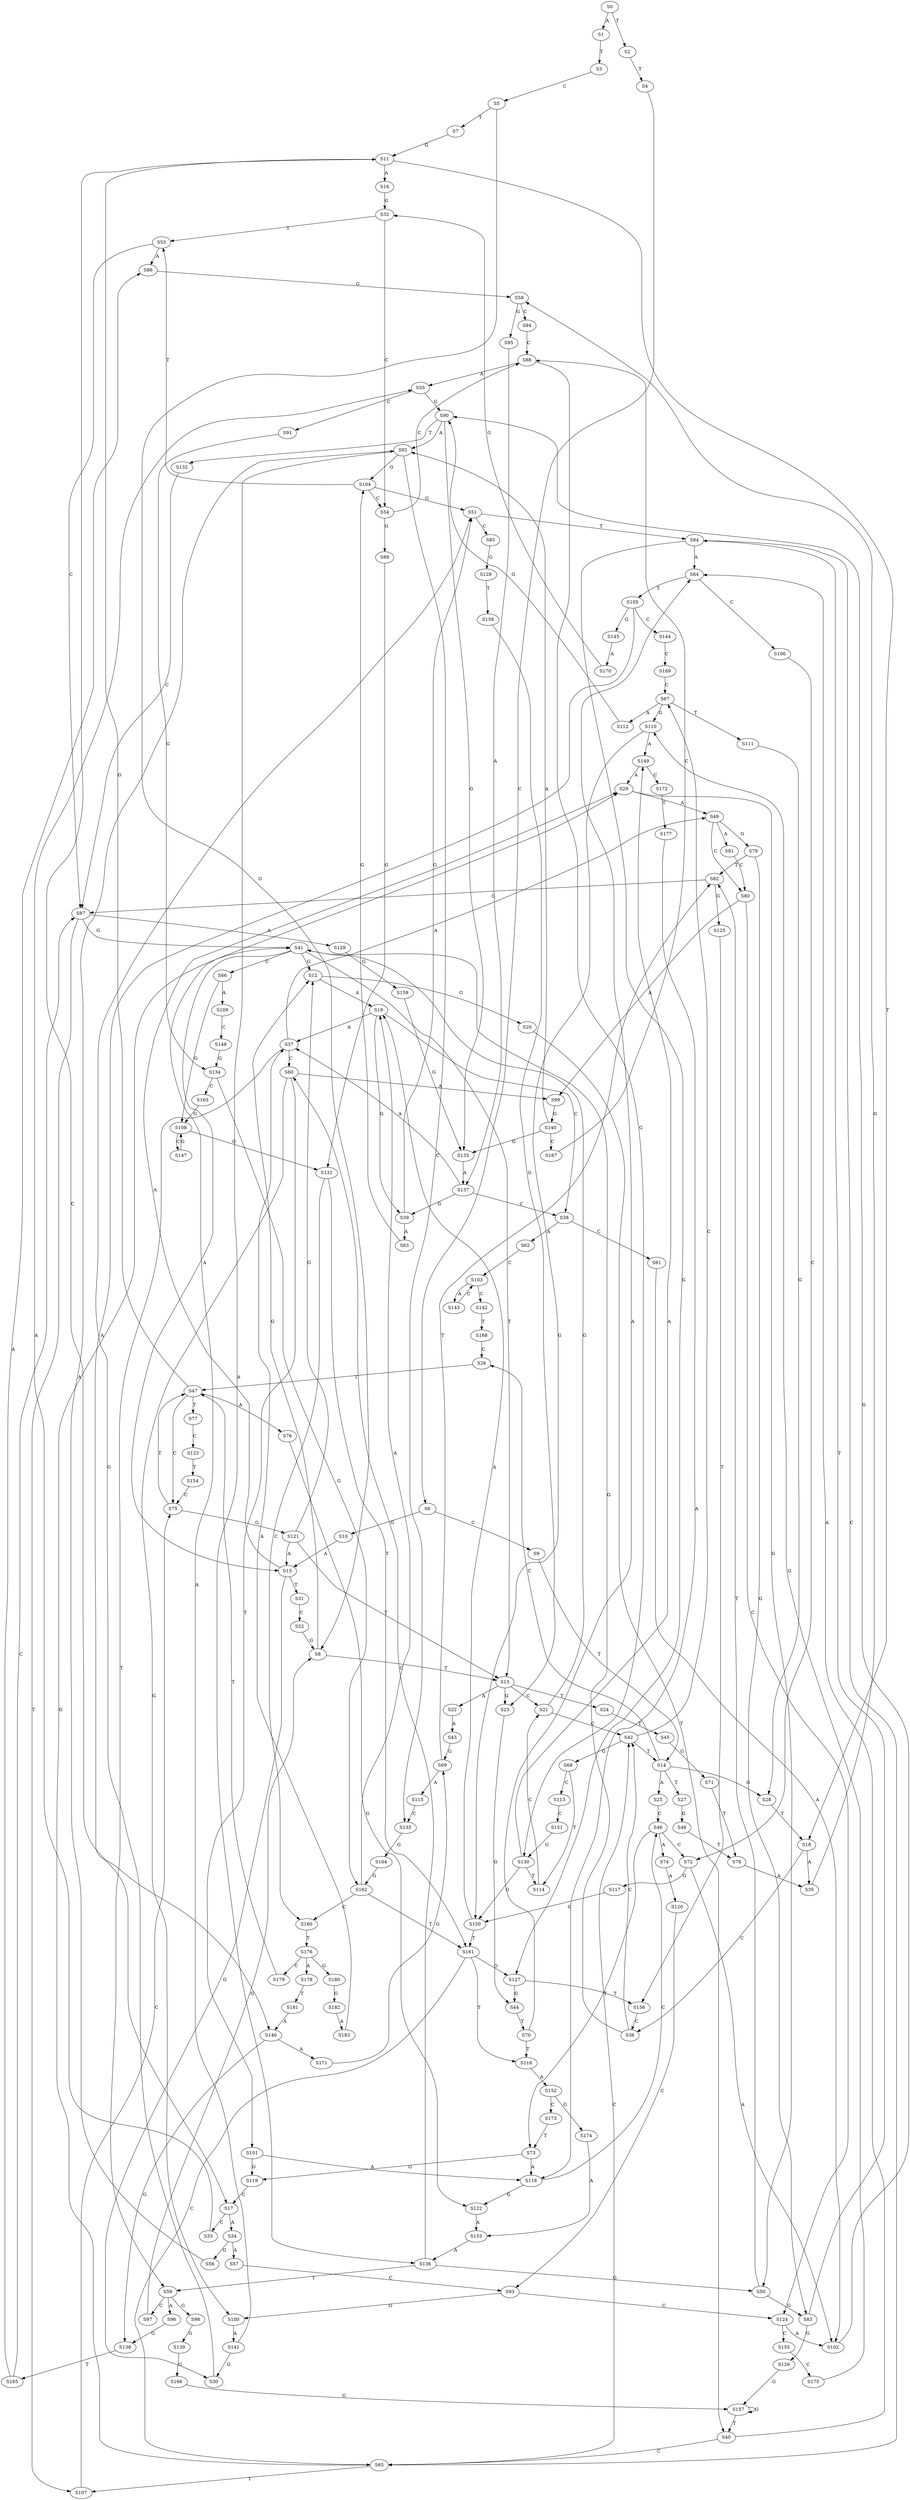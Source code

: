 strict digraph  {
	S0 -> S1 [ label = A ];
	S0 -> S2 [ label = T ];
	S1 -> S3 [ label = T ];
	S2 -> S4 [ label = T ];
	S3 -> S5 [ label = C ];
	S4 -> S6 [ label = C ];
	S5 -> S7 [ label = T ];
	S5 -> S8 [ label = G ];
	S6 -> S9 [ label = C ];
	S6 -> S10 [ label = G ];
	S7 -> S11 [ label = G ];
	S8 -> S12 [ label = G ];
	S8 -> S13 [ label = T ];
	S9 -> S14 [ label = T ];
	S10 -> S15 [ label = A ];
	S11 -> S16 [ label = A ];
	S11 -> S17 [ label = C ];
	S11 -> S18 [ label = T ];
	S12 -> S19 [ label = A ];
	S12 -> S20 [ label = G ];
	S13 -> S21 [ label = C ];
	S13 -> S22 [ label = A ];
	S13 -> S23 [ label = G ];
	S13 -> S24 [ label = T ];
	S14 -> S25 [ label = A ];
	S14 -> S26 [ label = C ];
	S14 -> S27 [ label = T ];
	S14 -> S28 [ label = G ];
	S15 -> S29 [ label = A ];
	S15 -> S30 [ label = G ];
	S15 -> S31 [ label = T ];
	S16 -> S32 [ label = G ];
	S17 -> S33 [ label = C ];
	S17 -> S34 [ label = A ];
	S18 -> S35 [ label = A ];
	S18 -> S36 [ label = C ];
	S19 -> S37 [ label = A ];
	S19 -> S38 [ label = C ];
	S19 -> S39 [ label = G ];
	S20 -> S40 [ label = T ];
	S21 -> S41 [ label = G ];
	S21 -> S42 [ label = C ];
	S22 -> S43 [ label = A ];
	S23 -> S44 [ label = G ];
	S24 -> S45 [ label = T ];
	S25 -> S46 [ label = C ];
	S26 -> S47 [ label = T ];
	S27 -> S48 [ label = G ];
	S28 -> S18 [ label = T ];
	S29 -> S49 [ label = A ];
	S29 -> S50 [ label = G ];
	S30 -> S51 [ label = G ];
	S31 -> S52 [ label = C ];
	S32 -> S53 [ label = T ];
	S32 -> S54 [ label = C ];
	S33 -> S55 [ label = A ];
	S34 -> S56 [ label = G ];
	S34 -> S57 [ label = A ];
	S35 -> S58 [ label = G ];
	S36 -> S41 [ label = G ];
	S36 -> S42 [ label = C ];
	S37 -> S59 [ label = T ];
	S37 -> S60 [ label = C ];
	S37 -> S49 [ label = A ];
	S38 -> S61 [ label = C ];
	S38 -> S62 [ label = A ];
	S39 -> S63 [ label = A ];
	S39 -> S51 [ label = G ];
	S40 -> S64 [ label = A ];
	S40 -> S65 [ label = C ];
	S41 -> S12 [ label = G ];
	S41 -> S13 [ label = T ];
	S41 -> S66 [ label = C ];
	S41 -> S15 [ label = A ];
	S42 -> S14 [ label = T ];
	S42 -> S67 [ label = C ];
	S42 -> S68 [ label = G ];
	S43 -> S69 [ label = G ];
	S44 -> S70 [ label = T ];
	S45 -> S71 [ label = G ];
	S46 -> S72 [ label = C ];
	S46 -> S73 [ label = T ];
	S46 -> S74 [ label = A ];
	S47 -> S11 [ label = G ];
	S47 -> S75 [ label = C ];
	S47 -> S76 [ label = A ];
	S47 -> S77 [ label = T ];
	S48 -> S78 [ label = T ];
	S49 -> S79 [ label = G ];
	S49 -> S80 [ label = C ];
	S49 -> S81 [ label = A ];
	S50 -> S82 [ label = T ];
	S50 -> S83 [ label = G ];
	S51 -> S84 [ label = T ];
	S51 -> S85 [ label = C ];
	S52 -> S8 [ label = G ];
	S53 -> S86 [ label = A ];
	S53 -> S87 [ label = C ];
	S54 -> S88 [ label = C ];
	S54 -> S89 [ label = G ];
	S55 -> S90 [ label = G ];
	S55 -> S91 [ label = C ];
	S56 -> S92 [ label = A ];
	S57 -> S93 [ label = C ];
	S58 -> S94 [ label = C ];
	S58 -> S95 [ label = G ];
	S59 -> S96 [ label = A ];
	S59 -> S97 [ label = C ];
	S59 -> S98 [ label = G ];
	S60 -> S99 [ label = A ];
	S60 -> S100 [ label = G ];
	S60 -> S101 [ label = T ];
	S61 -> S102 [ label = A ];
	S62 -> S103 [ label = C ];
	S63 -> S104 [ label = G ];
	S64 -> S105 [ label = T ];
	S64 -> S106 [ label = C ];
	S65 -> S42 [ label = C ];
	S65 -> S41 [ label = G ];
	S65 -> S107 [ label = T ];
	S66 -> S108 [ label = G ];
	S66 -> S109 [ label = A ];
	S67 -> S110 [ label = G ];
	S67 -> S111 [ label = T ];
	S67 -> S112 [ label = A ];
	S68 -> S113 [ label = C ];
	S68 -> S114 [ label = T ];
	S69 -> S115 [ label = A ];
	S69 -> S82 [ label = T ];
	S70 -> S64 [ label = A ];
	S70 -> S116 [ label = T ];
	S71 -> S78 [ label = T ];
	S72 -> S102 [ label = A ];
	S72 -> S117 [ label = G ];
	S73 -> S118 [ label = A ];
	S73 -> S119 [ label = G ];
	S74 -> S120 [ label = A ];
	S75 -> S47 [ label = T ];
	S75 -> S121 [ label = G ];
	S76 -> S122 [ label = G ];
	S77 -> S123 [ label = C ];
	S78 -> S35 [ label = A ];
	S79 -> S82 [ label = T ];
	S79 -> S83 [ label = G ];
	S80 -> S124 [ label = C ];
	S80 -> S99 [ label = A ];
	S81 -> S80 [ label = C ];
	S82 -> S125 [ label = G ];
	S82 -> S87 [ label = C ];
	S83 -> S126 [ label = G ];
	S83 -> S84 [ label = T ];
	S84 -> S127 [ label = G ];
	S84 -> S65 [ label = C ];
	S84 -> S64 [ label = A ];
	S85 -> S128 [ label = G ];
	S86 -> S58 [ label = G ];
	S87 -> S107 [ label = T ];
	S87 -> S41 [ label = G ];
	S87 -> S129 [ label = A ];
	S88 -> S130 [ label = G ];
	S88 -> S55 [ label = A ];
	S89 -> S131 [ label = G ];
	S90 -> S132 [ label = T ];
	S90 -> S133 [ label = G ];
	S90 -> S92 [ label = A ];
	S91 -> S134 [ label = G ];
	S92 -> S135 [ label = C ];
	S92 -> S104 [ label = G ];
	S92 -> S136 [ label = A ];
	S93 -> S124 [ label = C ];
	S93 -> S100 [ label = G ];
	S94 -> S88 [ label = C ];
	S95 -> S137 [ label = A ];
	S96 -> S138 [ label = G ];
	S97 -> S8 [ label = G ];
	S98 -> S139 [ label = G ];
	S99 -> S140 [ label = G ];
	S100 -> S141 [ label = A ];
	S101 -> S119 [ label = G ];
	S101 -> S118 [ label = A ];
	S102 -> S90 [ label = G ];
	S103 -> S142 [ label = C ];
	S103 -> S143 [ label = A ];
	S104 -> S53 [ label = T ];
	S104 -> S54 [ label = C ];
	S104 -> S51 [ label = G ];
	S105 -> S144 [ label = C ];
	S105 -> S145 [ label = G ];
	S105 -> S146 [ label = A ];
	S106 -> S72 [ label = C ];
	S107 -> S75 [ label = C ];
	S108 -> S131 [ label = G ];
	S108 -> S147 [ label = C ];
	S109 -> S148 [ label = C ];
	S110 -> S149 [ label = A ];
	S110 -> S150 [ label = G ];
	S111 -> S28 [ label = G ];
	S112 -> S90 [ label = G ];
	S113 -> S151 [ label = C ];
	S114 -> S21 [ label = C ];
	S115 -> S135 [ label = C ];
	S116 -> S152 [ label = A ];
	S117 -> S150 [ label = G ];
	S118 -> S122 [ label = G ];
	S118 -> S46 [ label = C ];
	S119 -> S17 [ label = C ];
	S120 -> S93 [ label = C ];
	S121 -> S15 [ label = A ];
	S121 -> S12 [ label = G ];
	S121 -> S13 [ label = T ];
	S122 -> S153 [ label = A ];
	S123 -> S154 [ label = T ];
	S124 -> S155 [ label = C ];
	S124 -> S102 [ label = A ];
	S125 -> S156 [ label = T ];
	S126 -> S157 [ label = G ];
	S127 -> S156 [ label = T ];
	S127 -> S44 [ label = G ];
	S128 -> S158 [ label = T ];
	S129 -> S159 [ label = G ];
	S130 -> S149 [ label = A ];
	S130 -> S114 [ label = T ];
	S130 -> S150 [ label = G ];
	S131 -> S160 [ label = C ];
	S131 -> S161 [ label = T ];
	S132 -> S87 [ label = C ];
	S133 -> S137 [ label = A ];
	S134 -> S162 [ label = G ];
	S134 -> S163 [ label = C ];
	S135 -> S164 [ label = G ];
	S136 -> S59 [ label = T ];
	S136 -> S60 [ label = C ];
	S136 -> S50 [ label = G ];
	S137 -> S37 [ label = A ];
	S137 -> S38 [ label = C ];
	S137 -> S39 [ label = G ];
	S138 -> S165 [ label = T ];
	S139 -> S166 [ label = G ];
	S140 -> S133 [ label = G ];
	S140 -> S167 [ label = C ];
	S140 -> S92 [ label = A ];
	S141 -> S30 [ label = G ];
	S141 -> S29 [ label = A ];
	S142 -> S168 [ label = T ];
	S143 -> S103 [ label = C ];
	S144 -> S169 [ label = C ];
	S145 -> S170 [ label = A ];
	S146 -> S138 [ label = G ];
	S146 -> S171 [ label = A ];
	S147 -> S108 [ label = G ];
	S148 -> S134 [ label = G ];
	S149 -> S29 [ label = A ];
	S149 -> S172 [ label = C ];
	S150 -> S19 [ label = A ];
	S150 -> S161 [ label = T ];
	S151 -> S130 [ label = G ];
	S152 -> S173 [ label = C ];
	S152 -> S174 [ label = G ];
	S153 -> S136 [ label = A ];
	S154 -> S75 [ label = C ];
	S155 -> S175 [ label = C ];
	S156 -> S36 [ label = C ];
	S157 -> S40 [ label = T ];
	S157 -> S157 [ label = G ];
	S158 -> S23 [ label = G ];
	S159 -> S133 [ label = G ];
	S160 -> S176 [ label = T ];
	S161 -> S116 [ label = T ];
	S161 -> S65 [ label = C ];
	S161 -> S127 [ label = G ];
	S162 -> S160 [ label = C ];
	S162 -> S19 [ label = A ];
	S162 -> S161 [ label = T ];
	S163 -> S108 [ label = G ];
	S164 -> S162 [ label = G ];
	S165 -> S87 [ label = C ];
	S165 -> S86 [ label = A ];
	S166 -> S157 [ label = G ];
	S167 -> S88 [ label = C ];
	S168 -> S26 [ label = C ];
	S169 -> S67 [ label = C ];
	S170 -> S32 [ label = G ];
	S171 -> S69 [ label = G ];
	S172 -> S177 [ label = T ];
	S173 -> S73 [ label = T ];
	S174 -> S153 [ label = A ];
	S175 -> S110 [ label = G ];
	S176 -> S178 [ label = A ];
	S176 -> S179 [ label = C ];
	S176 -> S180 [ label = G ];
	S177 -> S118 [ label = A ];
	S178 -> S181 [ label = T ];
	S179 -> S47 [ label = T ];
	S180 -> S182 [ label = G ];
	S181 -> S146 [ label = A ];
	S182 -> S183 [ label = A ];
	S183 -> S37 [ label = A ];
}
